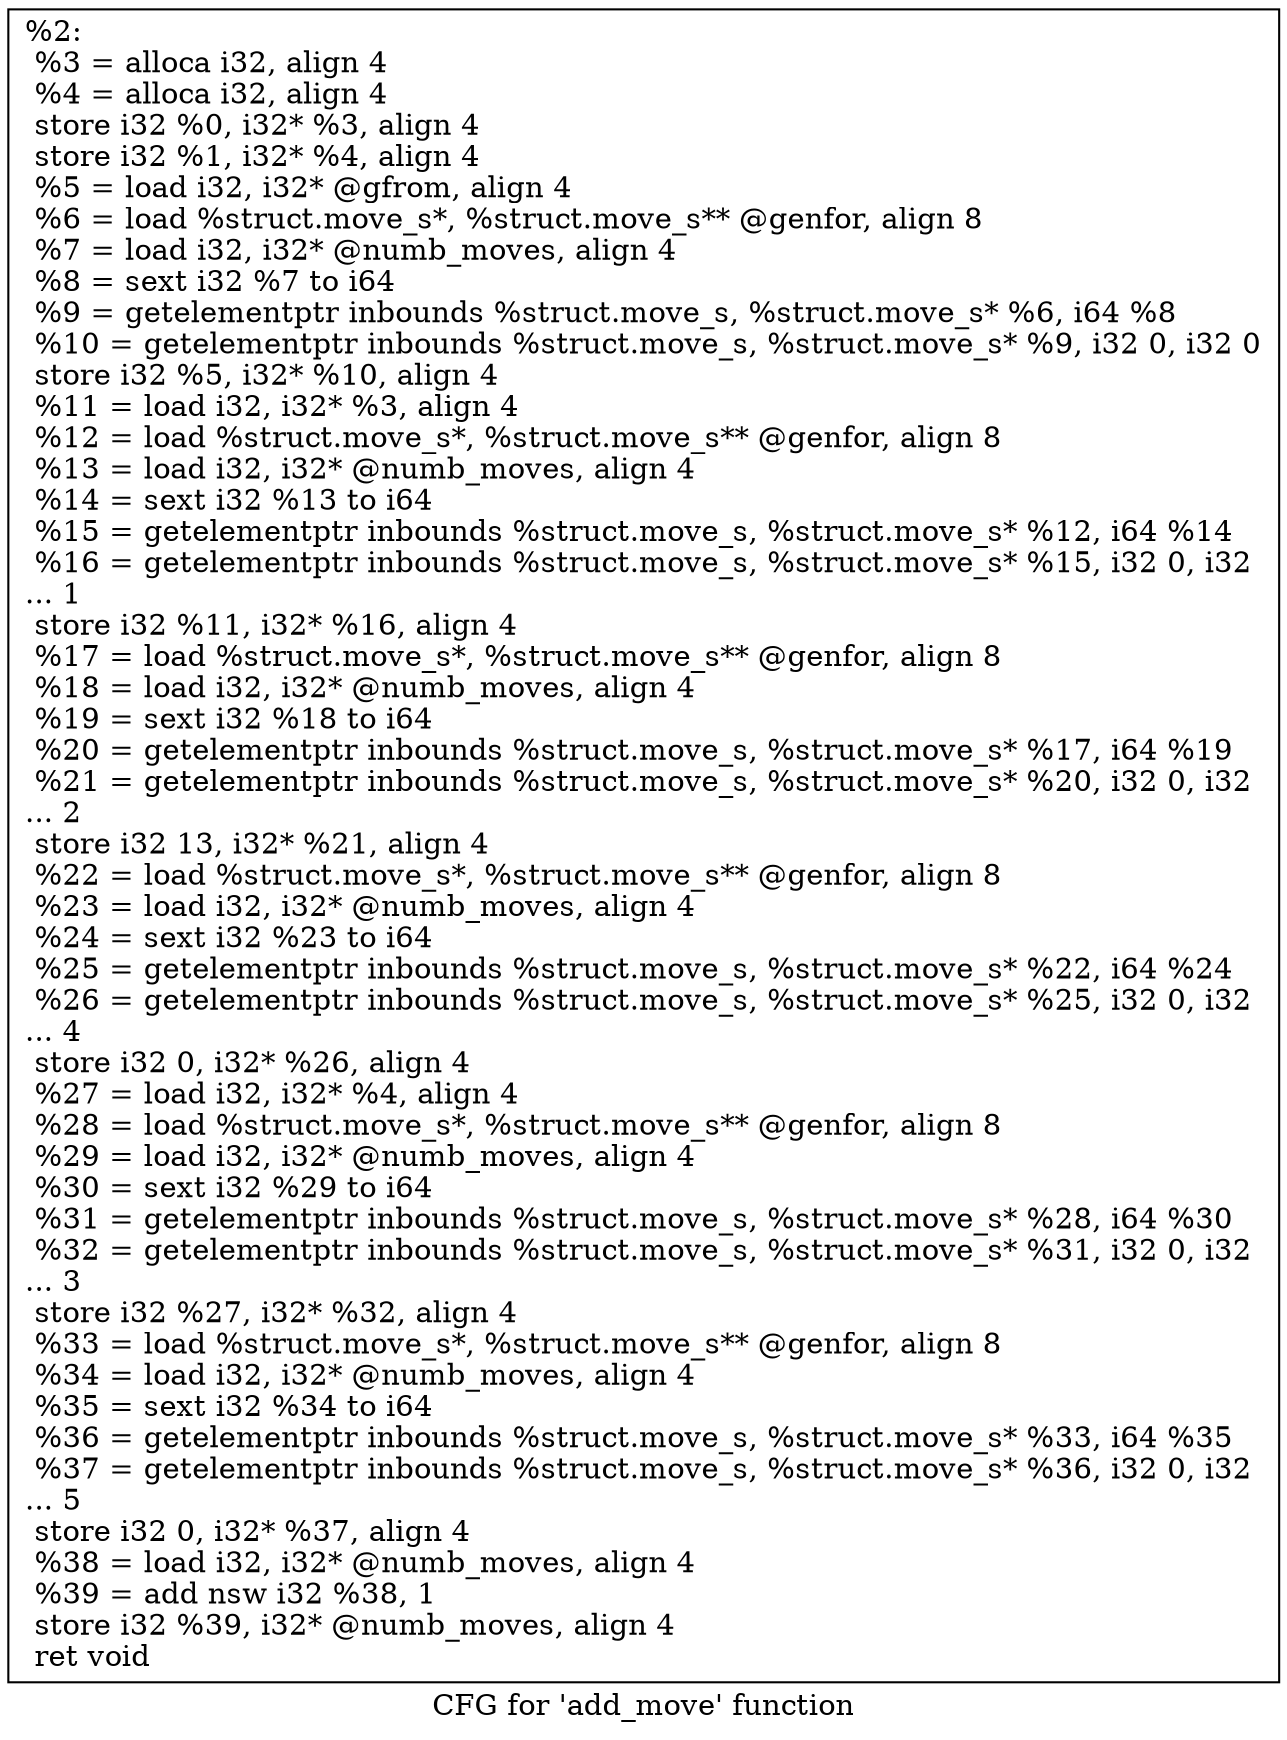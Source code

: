 digraph "CFG for 'add_move' function" {
	label="CFG for 'add_move' function";

	Node0x248d4f0 [shape=record,label="{%2:\l  %3 = alloca i32, align 4\l  %4 = alloca i32, align 4\l  store i32 %0, i32* %3, align 4\l  store i32 %1, i32* %4, align 4\l  %5 = load i32, i32* @gfrom, align 4\l  %6 = load %struct.move_s*, %struct.move_s** @genfor, align 8\l  %7 = load i32, i32* @numb_moves, align 4\l  %8 = sext i32 %7 to i64\l  %9 = getelementptr inbounds %struct.move_s, %struct.move_s* %6, i64 %8\l  %10 = getelementptr inbounds %struct.move_s, %struct.move_s* %9, i32 0, i32 0\l  store i32 %5, i32* %10, align 4\l  %11 = load i32, i32* %3, align 4\l  %12 = load %struct.move_s*, %struct.move_s** @genfor, align 8\l  %13 = load i32, i32* @numb_moves, align 4\l  %14 = sext i32 %13 to i64\l  %15 = getelementptr inbounds %struct.move_s, %struct.move_s* %12, i64 %14\l  %16 = getelementptr inbounds %struct.move_s, %struct.move_s* %15, i32 0, i32\l... 1\l  store i32 %11, i32* %16, align 4\l  %17 = load %struct.move_s*, %struct.move_s** @genfor, align 8\l  %18 = load i32, i32* @numb_moves, align 4\l  %19 = sext i32 %18 to i64\l  %20 = getelementptr inbounds %struct.move_s, %struct.move_s* %17, i64 %19\l  %21 = getelementptr inbounds %struct.move_s, %struct.move_s* %20, i32 0, i32\l... 2\l  store i32 13, i32* %21, align 4\l  %22 = load %struct.move_s*, %struct.move_s** @genfor, align 8\l  %23 = load i32, i32* @numb_moves, align 4\l  %24 = sext i32 %23 to i64\l  %25 = getelementptr inbounds %struct.move_s, %struct.move_s* %22, i64 %24\l  %26 = getelementptr inbounds %struct.move_s, %struct.move_s* %25, i32 0, i32\l... 4\l  store i32 0, i32* %26, align 4\l  %27 = load i32, i32* %4, align 4\l  %28 = load %struct.move_s*, %struct.move_s** @genfor, align 8\l  %29 = load i32, i32* @numb_moves, align 4\l  %30 = sext i32 %29 to i64\l  %31 = getelementptr inbounds %struct.move_s, %struct.move_s* %28, i64 %30\l  %32 = getelementptr inbounds %struct.move_s, %struct.move_s* %31, i32 0, i32\l... 3\l  store i32 %27, i32* %32, align 4\l  %33 = load %struct.move_s*, %struct.move_s** @genfor, align 8\l  %34 = load i32, i32* @numb_moves, align 4\l  %35 = sext i32 %34 to i64\l  %36 = getelementptr inbounds %struct.move_s, %struct.move_s* %33, i64 %35\l  %37 = getelementptr inbounds %struct.move_s, %struct.move_s* %36, i32 0, i32\l... 5\l  store i32 0, i32* %37, align 4\l  %38 = load i32, i32* @numb_moves, align 4\l  %39 = add nsw i32 %38, 1\l  store i32 %39, i32* @numb_moves, align 4\l  ret void\l}"];
}
